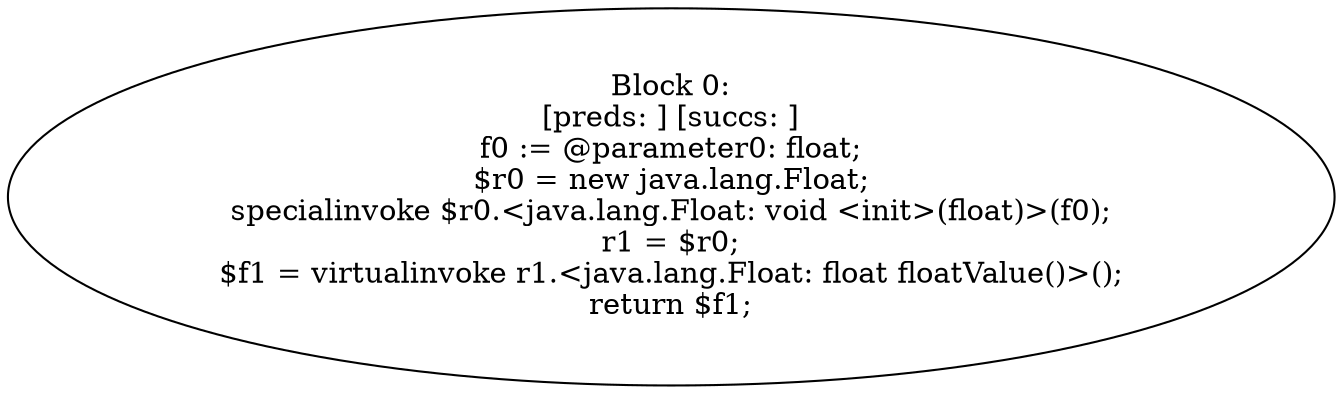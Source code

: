 digraph "unitGraph" {
    "Block 0:
[preds: ] [succs: ]
f0 := @parameter0: float;
$r0 = new java.lang.Float;
specialinvoke $r0.<java.lang.Float: void <init>(float)>(f0);
r1 = $r0;
$f1 = virtualinvoke r1.<java.lang.Float: float floatValue()>();
return $f1;
"
}
